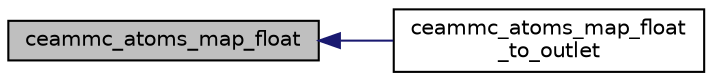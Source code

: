 digraph "ceammc_atoms_map_float"
{
  edge [fontname="Helvetica",fontsize="10",labelfontname="Helvetica",labelfontsize="10"];
  node [fontname="Helvetica",fontsize="10",shape=record];
  rankdir="LR";
  Node1 [label="ceammc_atoms_map_float",height=0.2,width=0.4,color="black", fillcolor="grey75", style="filled" fontcolor="black"];
  Node1 -> Node2 [dir="back",color="midnightblue",fontsize="10",style="solid",fontname="Helvetica"];
  Node2 [label="ceammc_atoms_map_float\l_to_outlet",height=0.2,width=0.4,color="black", fillcolor="white", style="filled",URL="$ceammc_8h.html#abbe0a8993a56a759e2ba120456254205"];
}
